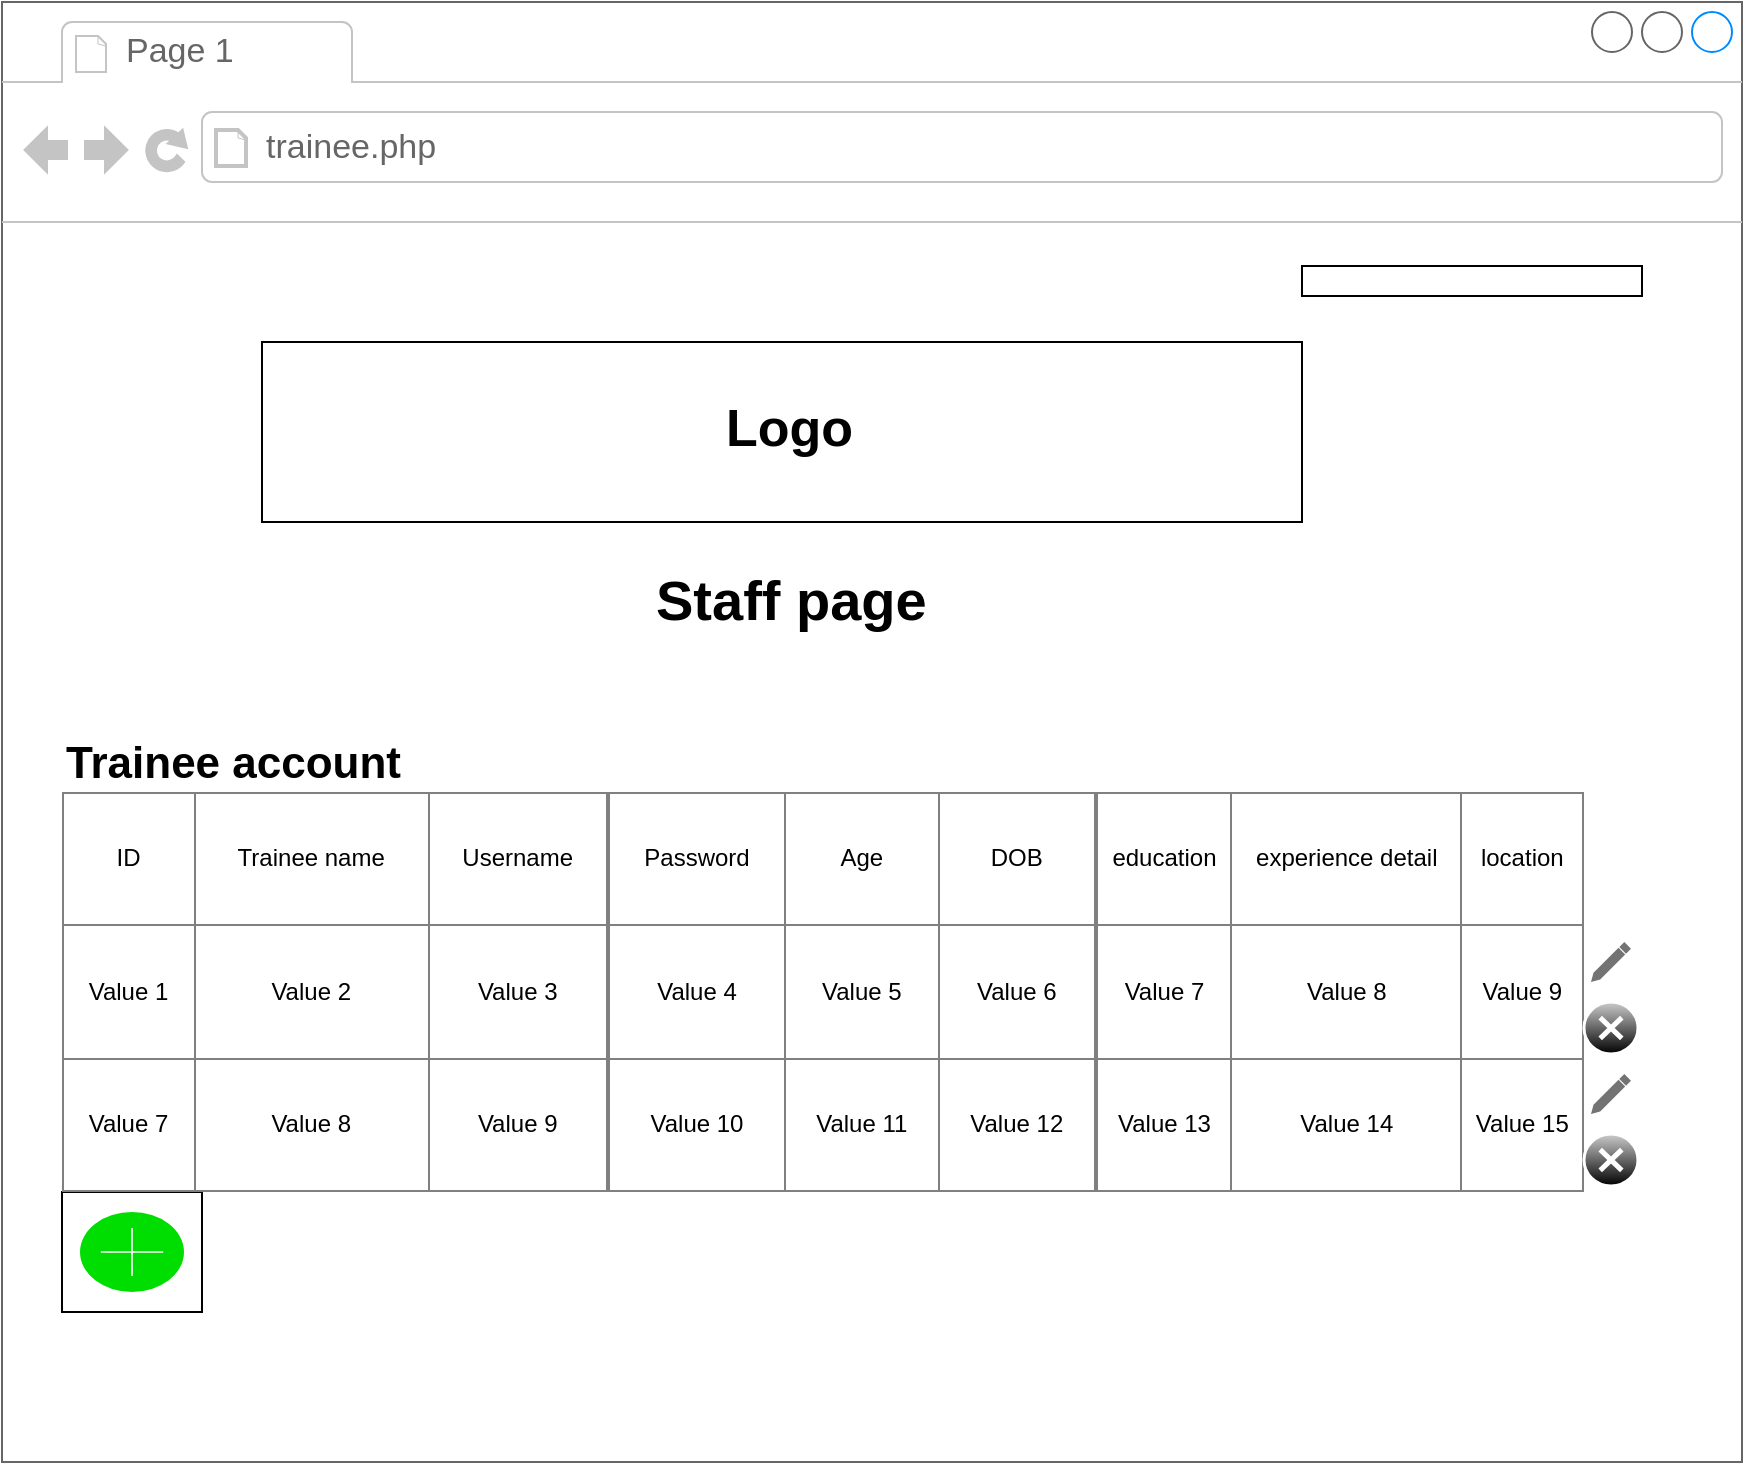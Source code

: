 <mxfile version="10.6.9" type="device"><diagram id="_XWJoaNKlJwRNj8n-fme" name="Page-1"><mxGraphModel dx="1394" dy="796" grid="1" gridSize="10" guides="1" tooltips="1" connect="1" arrows="1" fold="1" page="1" pageScale="1" pageWidth="827" pageHeight="1169" math="0" shadow="0"><root><mxCell id="0"/><mxCell id="1" parent="0"/><mxCell id="2_ufZIey9Sm1oIpehqys-1" value="" style="strokeWidth=1;shadow=0;dashed=0;align=center;html=1;shape=mxgraph.mockup.containers.browserWindow;rSize=0;fillColor=#ffffff;strokeColor=#666666;strokeColor2=#008cff;strokeColor3=#c4c4c4;mainText=,;recursiveResize=0;" vertex="1" parent="1"><mxGeometry x="20" y="20" width="870" height="730" as="geometry"/></mxCell><mxCell id="2_ufZIey9Sm1oIpehqys-2" value="Page 1" style="strokeWidth=1;shadow=0;dashed=0;align=center;html=1;shape=mxgraph.mockup.containers.anchor;fontSize=17;fontColor=#666666;align=left;" vertex="1" parent="2_ufZIey9Sm1oIpehqys-1"><mxGeometry x="60" y="12" width="110" height="26" as="geometry"/></mxCell><mxCell id="2_ufZIey9Sm1oIpehqys-3" value="trainee.php" style="strokeWidth=1;shadow=0;dashed=0;align=center;html=1;shape=mxgraph.mockup.containers.anchor;rSize=0;fontSize=17;fontColor=#666666;align=left;" vertex="1" parent="2_ufZIey9Sm1oIpehqys-1"><mxGeometry x="130" y="60" width="250" height="26" as="geometry"/></mxCell><mxCell id="2_ufZIey9Sm1oIpehqys-5" value="" style="rounded=0;whiteSpace=wrap;html=1;" vertex="1" parent="2_ufZIey9Sm1oIpehqys-1"><mxGeometry x="130" y="170" width="520" height="90" as="geometry"/></mxCell><mxCell id="2_ufZIey9Sm1oIpehqys-6" value="&lt;font style=&quot;font-size: 26px&quot;&gt;&lt;b&gt;Logo&lt;/b&gt;&lt;/font&gt;" style="text;html=1;resizable=0;points=[];autosize=1;align=left;verticalAlign=top;spacingTop=-4;" vertex="1" parent="2_ufZIey9Sm1oIpehqys-1"><mxGeometry x="360" y="195" width="80" height="20" as="geometry"/></mxCell><mxCell id="2_ufZIey9Sm1oIpehqys-4" value="&lt;font style=&quot;font-size: 28px&quot;&gt;&lt;b&gt;Staff page&lt;/b&gt;&lt;/font&gt;" style="text;html=1;resizable=0;points=[];autosize=1;align=left;verticalAlign=top;spacingTop=-4;" vertex="1" parent="2_ufZIey9Sm1oIpehqys-1"><mxGeometry x="325" y="280" width="150" height="20" as="geometry"/></mxCell><mxCell id="2_ufZIey9Sm1oIpehqys-7" value="" style="rounded=0;whiteSpace=wrap;html=1;" vertex="1" parent="2_ufZIey9Sm1oIpehqys-1"><mxGeometry x="30" y="595" width="70" height="60" as="geometry"/></mxCell><mxCell id="2_ufZIey9Sm1oIpehqys-8" value="&lt;table border=&quot;1&quot; width=&quot;100%&quot; style=&quot;width: 100% ; height: 100% ; border-collapse: collapse&quot;&gt;&lt;tbody&gt;&lt;tr&gt;&lt;td align=&quot;center&quot;&gt;ID&lt;/td&gt;&lt;td align=&quot;center&quot;&gt;Trainee name&lt;/td&gt;&lt;td align=&quot;center&quot;&gt;Username&lt;/td&gt;&lt;/tr&gt;&lt;tr&gt;&lt;td align=&quot;center&quot;&gt;Value 1&lt;/td&gt;&lt;td align=&quot;center&quot;&gt;Value 2&lt;/td&gt;&lt;td align=&quot;center&quot;&gt;Value 3&lt;/td&gt;&lt;/tr&gt;&lt;tr&gt;&lt;td align=&quot;center&quot;&gt;Value 7&lt;/td&gt;&lt;td align=&quot;center&quot;&gt;Value 8&lt;/td&gt;&lt;td align=&quot;center&quot;&gt;Value 9&lt;/td&gt;&lt;/tr&gt;&lt;/tbody&gt;&lt;/table&gt;" style="text;html=1;strokeColor=none;fillColor=none;overflow=fill;" vertex="1" parent="2_ufZIey9Sm1oIpehqys-1"><mxGeometry x="30" y="395" width="273" height="200" as="geometry"/></mxCell><mxCell id="2_ufZIey9Sm1oIpehqys-9" value="" style="html=1;verticalLabelPosition=bottom;labelBackgroundColor=#ffffff;verticalAlign=top;shadow=0;dashed=0;strokeWidth=2;shape=mxgraph.ios7.misc.add;fillColor=#00dd00;strokeColor=#ffffff;" vertex="1" parent="2_ufZIey9Sm1oIpehqys-1"><mxGeometry x="39" y="605" width="52" height="40" as="geometry"/></mxCell><mxCell id="2_ufZIey9Sm1oIpehqys-10" value="&lt;table border=&quot;1&quot; width=&quot;100%&quot; style=&quot;width: 100% ; height: 100% ; border-collapse: collapse&quot;&gt;&lt;tbody&gt;&lt;tr&gt;&lt;td align=&quot;center&quot;&gt;Password&lt;/td&gt;&lt;td align=&quot;center&quot;&gt;Age&lt;/td&gt;&lt;td align=&quot;center&quot;&gt;DOB&lt;/td&gt;&lt;/tr&gt;&lt;tr&gt;&lt;td align=&quot;center&quot;&gt;Value 4&lt;/td&gt;&lt;td align=&quot;center&quot;&gt;Value 5&lt;/td&gt;&lt;td align=&quot;center&quot;&gt;Value 6&lt;/td&gt;&lt;/tr&gt;&lt;tr&gt;&lt;td align=&quot;center&quot;&gt;Value 10&lt;/td&gt;&lt;td align=&quot;center&quot;&gt;Value 11&lt;/td&gt;&lt;td align=&quot;center&quot;&gt;Value 12&lt;/td&gt;&lt;/tr&gt;&lt;/tbody&gt;&lt;/table&gt;" style="text;html=1;strokeColor=none;fillColor=none;overflow=fill;" vertex="1" parent="2_ufZIey9Sm1oIpehqys-1"><mxGeometry x="303" y="395" width="244" height="200" as="geometry"/></mxCell><mxCell id="2_ufZIey9Sm1oIpehqys-15" value="&lt;font style=&quot;font-size: 22px&quot;&gt;&lt;b&gt;Trainee account&amp;nbsp;&lt;/b&gt;&lt;/font&gt;" style="text;html=1;resizable=0;points=[];autosize=1;align=left;verticalAlign=top;spacingTop=-4;" vertex="1" parent="2_ufZIey9Sm1oIpehqys-1"><mxGeometry x="30" y="365" width="190" height="20" as="geometry"/></mxCell><mxCell id="2_ufZIey9Sm1oIpehqys-17" value="&lt;table border=&quot;1&quot; width=&quot;100%&quot; style=&quot;width: 100% ; height: 100% ; border-collapse: collapse&quot;&gt;&lt;tbody&gt;&lt;tr&gt;&lt;td align=&quot;center&quot;&gt;education&lt;/td&gt;&lt;td align=&quot;center&quot;&gt;experience detail&lt;/td&gt;&lt;td align=&quot;center&quot;&gt;location&lt;/td&gt;&lt;/tr&gt;&lt;tr&gt;&lt;td align=&quot;center&quot;&gt;Value 7&lt;/td&gt;&lt;td align=&quot;center&quot;&gt;Value 8&lt;/td&gt;&lt;td align=&quot;center&quot;&gt;Value 9&lt;/td&gt;&lt;/tr&gt;&lt;tr&gt;&lt;td align=&quot;center&quot;&gt;Value 13&lt;/td&gt;&lt;td align=&quot;center&quot;&gt;Value 14&lt;/td&gt;&lt;td align=&quot;center&quot;&gt;Value 15&lt;/td&gt;&lt;/tr&gt;&lt;/tbody&gt;&lt;/table&gt;" style="text;html=1;strokeColor=none;fillColor=none;overflow=fill;" vertex="1" parent="2_ufZIey9Sm1oIpehqys-1"><mxGeometry x="547" y="395" width="244" height="200" as="geometry"/></mxCell><mxCell id="2_ufZIey9Sm1oIpehqys-11" value="" style="dashed=0;aspect=fixed;verticalLabelPosition=bottom;verticalAlign=top;align=center;shape=mxgraph.gmdl.edit;strokeColor=none;fillColor=#737373;shadow=0;" vertex="1" parent="2_ufZIey9Sm1oIpehqys-1"><mxGeometry x="794.5" y="470" width="20" height="20" as="geometry"/></mxCell><mxCell id="2_ufZIey9Sm1oIpehqys-12" value="" style="verticalLabelPosition=bottom;verticalAlign=top;html=1;shadow=0;dashed=0;strokeWidth=1;shape=mxgraph.ios.iDeleteApp;fillColor=#cccccc;fillColor2=#000000;strokeColor=#ffffff;" vertex="1" parent="2_ufZIey9Sm1oIpehqys-1"><mxGeometry x="791" y="500" width="27" height="26" as="geometry"/></mxCell><mxCell id="2_ufZIey9Sm1oIpehqys-13" value="" style="dashed=0;aspect=fixed;verticalLabelPosition=bottom;verticalAlign=top;align=center;shape=mxgraph.gmdl.edit;strokeColor=none;fillColor=#737373;shadow=0;" vertex="1" parent="2_ufZIey9Sm1oIpehqys-1"><mxGeometry x="794.5" y="536" width="20" height="20" as="geometry"/></mxCell><mxCell id="2_ufZIey9Sm1oIpehqys-14" value="" style="verticalLabelPosition=bottom;verticalAlign=top;html=1;shadow=0;dashed=0;strokeWidth=1;shape=mxgraph.ios.iDeleteApp;fillColor=#cccccc;fillColor2=#000000;strokeColor=#ffffff;" vertex="1" parent="2_ufZIey9Sm1oIpehqys-1"><mxGeometry x="791" y="566" width="27" height="26" as="geometry"/></mxCell><mxCell id="2_ufZIey9Sm1oIpehqys-18" value="" style="rounded=0;whiteSpace=wrap;html=1;" vertex="1" parent="2_ufZIey9Sm1oIpehqys-1"><mxGeometry x="650" y="132" width="170" height="15" as="geometry"/></mxCell><mxCell id="2_ufZIey9Sm1oIpehqys-19" value="" style="shape=image;html=1;verticalAlign=top;verticalLabelPosition=bottom;labelBackgroundColor=#ffffff;imageAspect=0;aspect=fixed;image=https://cdn0.iconfinder.com/data/icons/octicons/1024/search-128.png" vertex="1" parent="2_ufZIey9Sm1oIpehqys-1"><mxGeometry x="830" y="125.5" width="28" height="28" as="geometry"/></mxCell></root></mxGraphModel></diagram></mxfile>